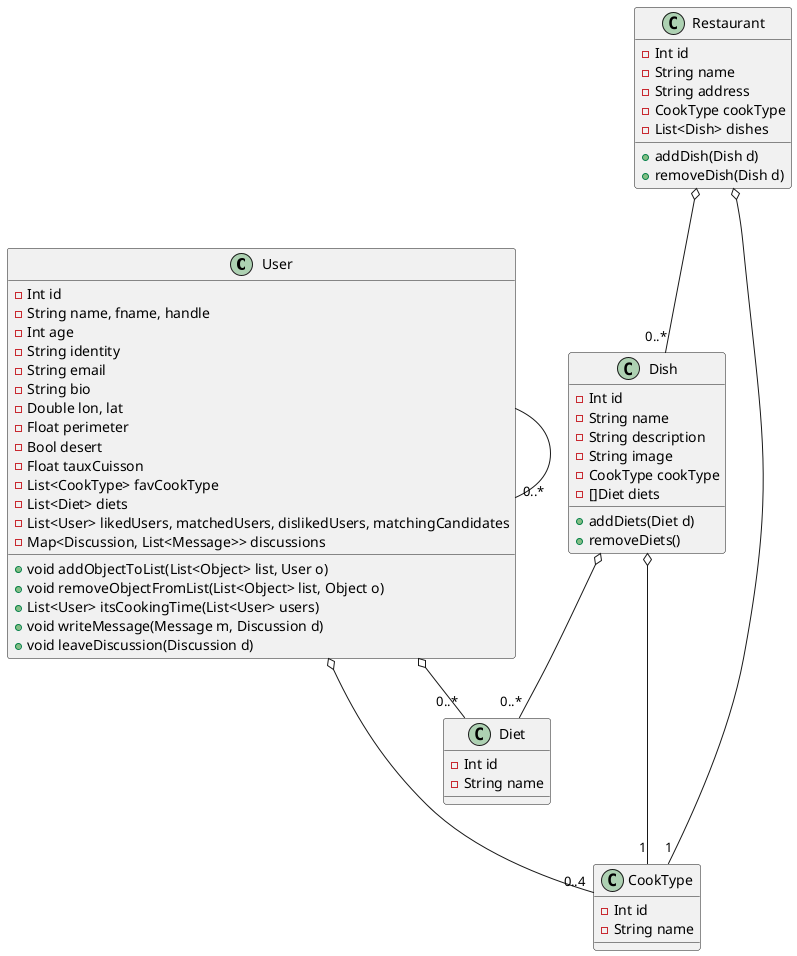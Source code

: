 @startuml 
    Class "User" as person{
   
        - Int id
        - String name, fname, handle
        - Int age
        - String identity
        - String email
        - String bio
        - Double lon, lat
        - Float perimeter
        - Bool desert
        - Float tauxCuisson 
        - List<CookType> favCookType
        - List<Diet> diets
        - List<User> likedUsers, matchedUsers, dislikedUsers, matchingCandidates
        - Map<Discussion, List<Message>> discussions

        + void addObjectToList(List<Object> list, User o)
        + void removeObjectFromList(List<Object> list, Object o)
        + List<User> itsCookingTime(List<User> users)
        + void writeMessage(Message m, Discussion d)
        + void leaveDiscussion(Discussion d)
    }

    Class "CookType" as cookType{
        - Int id
        - String name
    }

    Class "Diet" as diet{
        - Int id
        - String name
    }

    Class "Dish" as dish{
        - Int id
        - String name
        - String description
        - String image
        - CookType cookType
        - []Diet diets

        + addDiets(Diet d)
        + removeDiets()

    }

    Class "Restaurant" as restaurant{
        - Int id
        - String name
        - String address
        - CookType cookType
        - List<Dish> dishes

        + addDish(Dish d)
        + removeDish(Dish d)
    }


    /'Class "Message" as messaging{
        - String messages        
        - DateTime timestamp
        - Person sender
        - Discussion discussion
    }

    Class "Discussion" as discuss{
        - []Message messages
        - Person[] participants
        - Observable observable

        + Message addMsg(Message m)
        + Message updateMessages(Message m)
        + void removeMsg(Message m)
    }

    Interface "MessagingSystemObserver" as observer{
        - void update()
    }

    Class "MessagingSystemObservable" as observable{
        - List<User> observers
        - void addObserver(Observer o)
        - void removeObserver(Observer o)
        - void notifyObservers()
    }'/

    person o-- "0..4" cookType
    person o-- "0..*" diet
    person - "0..*" person

    dish o--- "1" cookType
    dish o-- "0..*" diet
    
    /'discuss "1" *-- "0..*" messaging
    messaging "1" -- "1" person
    person "2" *-- "0..*" discuss'/

    restaurant o-- "1" cookType
    restaurant o-- "0..*" dish

    /'discuss "1" *-- "0..*" observable
    observable ..|> observer'/

@enduml